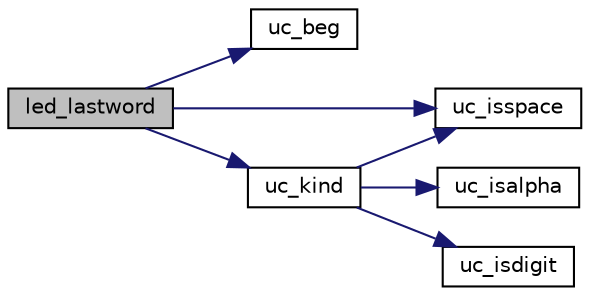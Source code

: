 digraph "led_lastword"
{
 // INTERACTIVE_SVG=YES
 // LATEX_PDF_SIZE
  edge [fontname="Helvetica",fontsize="10",labelfontname="Helvetica",labelfontsize="10"];
  node [fontname="Helvetica",fontsize="10",shape=record];
  rankdir="LR";
  Node1 [label="led_lastword",height=0.2,width=0.4,color="black", fillcolor="grey75", style="filled", fontcolor="black",tooltip=" "];
  Node1 -> Node2 [color="midnightblue",fontsize="10",style="solid",fontname="Helvetica"];
  Node2 [label="uc_beg",height=0.2,width=0.4,color="black", fillcolor="white", style="filled",URL="$regex_8c.html#ade3e10606e6e8866e6151fe8440d6101",tooltip=" "];
  Node1 -> Node3 [color="midnightblue",fontsize="10",style="solid",fontname="Helvetica"];
  Node3 [label="uc_isspace",height=0.2,width=0.4,color="black", fillcolor="white", style="filled",URL="$uc_8c.html#ab6be7e2b59f79b8952c13488e1cf036a",tooltip=" "];
  Node1 -> Node4 [color="midnightblue",fontsize="10",style="solid",fontname="Helvetica"];
  Node4 [label="uc_kind",height=0.2,width=0.4,color="black", fillcolor="white", style="filled",URL="$uc_8c.html#a11275a0a4c95061c99fe7462ef3cf1b3",tooltip=" "];
  Node4 -> Node5 [color="midnightblue",fontsize="10",style="solid",fontname="Helvetica"];
  Node5 [label="uc_isalpha",height=0.2,width=0.4,color="black", fillcolor="white", style="filled",URL="$uc_8c.html#a111a8afd24172cae38d54d759a5dede5",tooltip=" "];
  Node4 -> Node6 [color="midnightblue",fontsize="10",style="solid",fontname="Helvetica"];
  Node6 [label="uc_isdigit",height=0.2,width=0.4,color="black", fillcolor="white", style="filled",URL="$uc_8c.html#a4beb9f2d6b6701d58f701ea92abcb1da",tooltip=" "];
  Node4 -> Node3 [color="midnightblue",fontsize="10",style="solid",fontname="Helvetica"];
}

